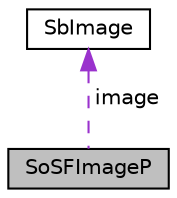 digraph "SoSFImageP"
{
 // LATEX_PDF_SIZE
  edge [fontname="Helvetica",fontsize="10",labelfontname="Helvetica",labelfontsize="10"];
  node [fontname="Helvetica",fontsize="10",shape=record];
  Node1 [label="SoSFImageP",height=0.2,width=0.4,color="black", fillcolor="grey75", style="filled", fontcolor="black",tooltip=" "];
  Node2 -> Node1 [dir="back",color="darkorchid3",fontsize="10",style="dashed",label=" image" ,fontname="Helvetica"];
  Node2 [label="SbImage",height=0.2,width=0.4,color="black", fillcolor="white", style="filled",URL="$classSbImage.html",tooltip="The SbImage class is an abstract data type for 2D and 3D images."];
}
